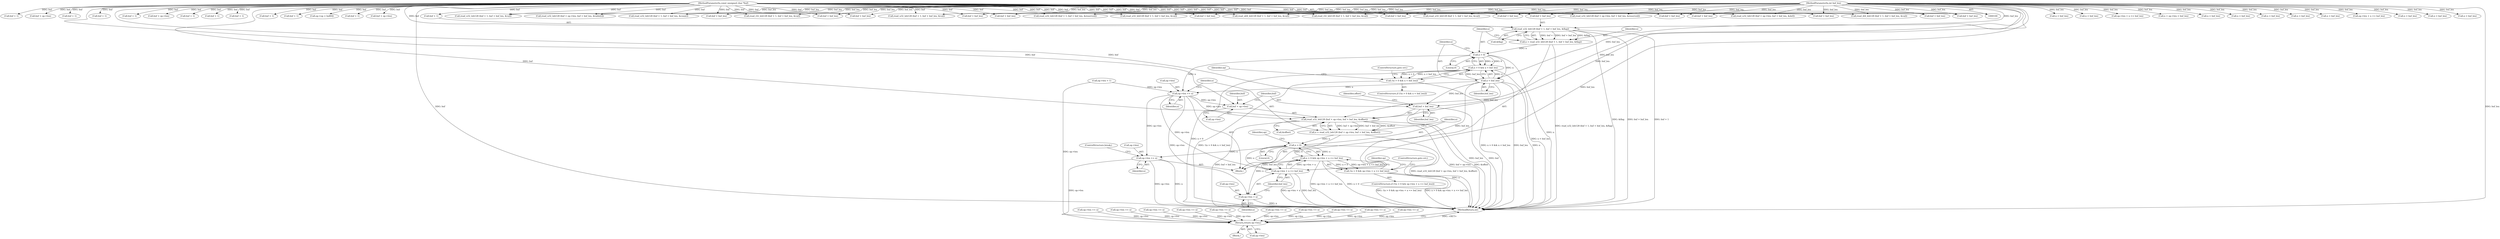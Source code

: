digraph "0_radare2_bd276ef2fd8ac3401e65be7c126a43175ccfbcd7@API" {
"1000800" [label="(Call,read_u32_leb128 (buf + 1, buf + buf_len, &flag))"];
"1000102" [label="(MethodParameterIn,const unsigned char *buf)"];
"1000103" [label="(MethodParameterIn,int buf_len)"];
"1000798" [label="(Call,n = read_u32_leb128 (buf + 1, buf + buf_len, &flag))"];
"1000812" [label="(Call,n > 0)"];
"1000811" [label="(Call,n > 0 && n < buf_len)"];
"1000810" [label="(Call,!(n > 0 && n < buf_len))"];
"1000815" [label="(Call,n < buf_len)"];
"1000819" [label="(Call,op->len += n)"];
"1000826" [label="(Call,read_u32_leb128 (buf + op->len, buf + buf_len, &offset))"];
"1000824" [label="(Call,n = read_u32_leb128 (buf + op->len, buf + buf_len, &offset))"];
"1000840" [label="(Call,n > 0)"];
"1000839" [label="(Call,n > 0 && op->len + n <= buf_len)"];
"1000838" [label="(Call,!(n > 0 && op->len + n <= buf_len))"];
"1000843" [label="(Call,op->len + n <= buf_len)"];
"1000844" [label="(Call,op->len + n)"];
"1000862" [label="(Call,op->len += n)"];
"1001066" [label="(Return,return op->len;)"];
"1000827" [label="(Call,buf + op->len)"];
"1000832" [label="(Call,buf + buf_len)"];
"1000839" [label="(Call,n > 0 && op->len + n <= buf_len)"];
"1000842" [label="(Literal,0)"];
"1000455" [label="(Call,buf + buf_len)"];
"1000853" [label="(Identifier,op)"];
"1000844" [label="(Call,op->len + n)"];
"1001018" [label="(Call,op->len += n)"];
"1000821" [label="(Identifier,op)"];
"1000893" [label="(Call,n < buf_len)"];
"1000818" [label="(ControlStructure,goto err;)"];
"1000103" [label="(MethodParameterIn,int buf_len)"];
"1000647" [label="(Call,buf + 1)"];
"1000993" [label="(Call,read_u32_leb128 (buf + 1, buf + buf_len, &val))"];
"1000837" [label="(ControlStructure,if (!(n > 0 && op->len + n <= buf_len)))"];
"1000759" [label="(Call,op->len += n)"];
"1000963" [label="(Call,buf + buf_len)"];
"1000646" [label="(Call,read_u32_leb128 (buf + 1, buf + buf_len, &val))"];
"1000867" [label="(ControlStructure,break;)"];
"1000307" [label="(Call,n < buf_len)"];
"1000828" [label="(Identifier,buf)"];
"1000817" [label="(Identifier,buf_len)"];
"1000451" [label="(Call,read_u32_leb128 (buf + 1, buf + buf_len, &count))"];
"1000517" [label="(Call,op->len + n <= buf_len)"];
"1000862" [label="(Call,op->len += n)"];
"1000292" [label="(Call,read_i32_leb128 (buf + 1, buf + buf_len, &val))"];
"1000452" [label="(Call,buf + 1)"];
"1000550" [label="(Call,n + op->len < buf_len)"];
"1000848" [label="(Identifier,n)"];
"1000834" [label="(Identifier,buf_len)"];
"1000811" [label="(Call,n > 0 && n < buf_len)"];
"1000813" [label="(Identifier,n)"];
"1000104" [label="(Block,)"];
"1000843" [label="(Call,op->len + n <= buf_len)"];
"1000836" [label="(Identifier,offset)"];
"1000730" [label="(Call,read_u32_leb128 (buf + 1, buf + buf_len, &val))"];
"1000826" [label="(Call,read_u32_leb128 (buf + op->len, buf + buf_len, &offset))"];
"1000745" [label="(Call,n < buf_len)"];
"1000910" [label="(Call,op->len += n)"];
"1000399" [label="(Call,read_u32_leb128 (buf + 1, buf + buf_len, &val))"];
"1000414" [label="(Call,n < buf_len)"];
"1000879" [label="(Call,buf + 1)"];
"1000850" [label="(ControlStructure,goto err;)"];
"1000944" [label="(Call,op->len += n)"];
"1000849" [label="(Identifier,buf_len)"];
"1000734" [label="(Call,buf + buf_len)"];
"1001034" [label="(Call,buf + 1)"];
"1000820" [label="(Call,op->len)"];
"1000672" [label="(Call,read_u32_leb128 (buf + op->len, buf + buf_len, &reserved))"];
"1000110" [label="(Call,op->op = buf[0])"];
"1000827" [label="(Call,buf + op->len)"];
"1000798" [label="(Call,n = read_u32_leb128 (buf + 1, buf + buf_len, &flag))"];
"1000846" [label="(Identifier,op)"];
"1000829" [label="(Call,op->len)"];
"1001086" [label="(MethodReturn,int)"];
"1000400" [label="(Call,buf + 1)"];
"1000102" [label="(MethodParameterIn,const unsigned char *buf)"];
"1000845" [label="(Call,op->len)"];
"1000807" [label="(Call,&flag)"];
"1000863" [label="(Call,op->len)"];
"1000503" [label="(Call,buf + op->len)"];
"1000800" [label="(Call,read_u32_leb128 (buf + 1, buf + buf_len, &flag))"];
"1000814" [label="(Literal,0)"];
"1001066" [label="(Return,return op->len;)"];
"1000382" [label="(Call,op->len += n)"];
"1000940" [label="(Call,n < buf_len)"];
"1000105" [label="(Call,op->len = 1)"];
"1000533" [label="(Call,read_u32_leb128 (buf + op->len, buf + buf_len, &def))"];
"1001048" [label="(Call,n < buf_len)"];
"1000810" [label="(Call,!(n > 0 && n < buf_len))"];
"1000959" [label="(Call,read_i64_leb128 (buf + 1, buf + buf_len, &val))"];
"1000841" [label="(Identifier,n)"];
"1000661" [label="(Call,n < buf_len)"];
"1001067" [label="(Call,op->len)"];
"1000678" [label="(Call,buf + buf_len)"];
"1000838" [label="(Call,!(n > 0 && op->len + n <= buf_len))"];
"1000825" [label="(Identifier,n)"];
"1000866" [label="(Identifier,n)"];
"1000731" [label="(Call,buf + 1)"];
"1000502" [label="(Call,read_u32_leb128 (buf + op->len, buf + buf_len, &table[i]))"];
"1000835" [label="(Call,&offset)"];
"1000832" [label="(Call,buf + buf_len)"];
"1000296" [label="(Call,buf + buf_len)"];
"1000673" [label="(Call,buf + op->len)"];
"1000926" [label="(Call,buf + 1)"];
"1000997" [label="(Call,buf + buf_len)"];
"1000819" [label="(Call,op->len += n)"];
"1000650" [label="(Call,buf + buf_len)"];
"1000824" [label="(Call,n = read_u32_leb128 (buf + op->len, buf + buf_len, &offset))"];
"1000833" [label="(Identifier,buf)"];
"1000978" [label="(Call,op->len += n)"];
"1000994" [label="(Call,buf + 1)"];
"1000816" [label="(Identifier,n)"];
"1000929" [label="(Call,buf + buf_len)"];
"1000878" [label="(Call,read_u32_leb128 (buf + 1, buf + buf_len, &reserved))"];
"1000689" [label="(Call,op->len + n <= buf_len)"];
"1000539" [label="(Call,buf + buf_len)"];
"1000823" [label="(Identifier,n)"];
"1000466" [label="(Call,n < buf_len)"];
"1001033" [label="(Call,read_u64_leb128 (buf + 1, buf + buf_len, &val))"];
"1000809" [label="(ControlStructure,if (!(n > 0 && n < buf_len)))"];
"1000925" [label="(Call,read_i32_leb128 (buf + 1, buf + buf_len, &val))"];
"1000788" [label="(Block,)"];
"1000804" [label="(Call,buf + buf_len)"];
"1000508" [label="(Call,buf + buf_len)"];
"1001037" [label="(Call,buf + buf_len)"];
"1000534" [label="(Call,buf + op->len)"];
"1000960" [label="(Call,buf + 1)"];
"1000801" [label="(Call,buf + 1)"];
"1000815" [label="(Call,n < buf_len)"];
"1000559" [label="(Call,op->len += n)"];
"1000799" [label="(Identifier,n)"];
"1000293" [label="(Call,buf + 1)"];
"1000840" [label="(Call,n > 0)"];
"1000428" [label="(Call,op->len += n)"];
"1000711" [label="(Call,op->len += n)"];
"1000403" [label="(Call,buf + buf_len)"];
"1000974" [label="(Call,n < buf_len)"];
"1001058" [label="(Call,op->len += n)"];
"1000812" [label="(Call,n > 0)"];
"1000882" [label="(Call,buf + buf_len)"];
"1001008" [label="(Call,n < buf_len)"];
"1000800" -> "1000798"  [label="AST: "];
"1000800" -> "1000807"  [label="CFG: "];
"1000801" -> "1000800"  [label="AST: "];
"1000804" -> "1000800"  [label="AST: "];
"1000807" -> "1000800"  [label="AST: "];
"1000798" -> "1000800"  [label="CFG: "];
"1000800" -> "1001086"  [label="DDG: &flag"];
"1000800" -> "1001086"  [label="DDG: buf + buf_len"];
"1000800" -> "1001086"  [label="DDG: buf + 1"];
"1000800" -> "1000798"  [label="DDG: buf + 1"];
"1000800" -> "1000798"  [label="DDG: buf + buf_len"];
"1000800" -> "1000798"  [label="DDG: &flag"];
"1000102" -> "1000800"  [label="DDG: buf"];
"1000103" -> "1000800"  [label="DDG: buf_len"];
"1000102" -> "1000100"  [label="AST: "];
"1000102" -> "1001086"  [label="DDG: buf"];
"1000102" -> "1000110"  [label="DDG: buf"];
"1000102" -> "1000292"  [label="DDG: buf"];
"1000102" -> "1000293"  [label="DDG: buf"];
"1000102" -> "1000296"  [label="DDG: buf"];
"1000102" -> "1000399"  [label="DDG: buf"];
"1000102" -> "1000400"  [label="DDG: buf"];
"1000102" -> "1000403"  [label="DDG: buf"];
"1000102" -> "1000451"  [label="DDG: buf"];
"1000102" -> "1000452"  [label="DDG: buf"];
"1000102" -> "1000455"  [label="DDG: buf"];
"1000102" -> "1000502"  [label="DDG: buf"];
"1000102" -> "1000503"  [label="DDG: buf"];
"1000102" -> "1000508"  [label="DDG: buf"];
"1000102" -> "1000533"  [label="DDG: buf"];
"1000102" -> "1000534"  [label="DDG: buf"];
"1000102" -> "1000539"  [label="DDG: buf"];
"1000102" -> "1000646"  [label="DDG: buf"];
"1000102" -> "1000647"  [label="DDG: buf"];
"1000102" -> "1000650"  [label="DDG: buf"];
"1000102" -> "1000672"  [label="DDG: buf"];
"1000102" -> "1000673"  [label="DDG: buf"];
"1000102" -> "1000678"  [label="DDG: buf"];
"1000102" -> "1000730"  [label="DDG: buf"];
"1000102" -> "1000731"  [label="DDG: buf"];
"1000102" -> "1000734"  [label="DDG: buf"];
"1000102" -> "1000801"  [label="DDG: buf"];
"1000102" -> "1000804"  [label="DDG: buf"];
"1000102" -> "1000826"  [label="DDG: buf"];
"1000102" -> "1000827"  [label="DDG: buf"];
"1000102" -> "1000832"  [label="DDG: buf"];
"1000102" -> "1000878"  [label="DDG: buf"];
"1000102" -> "1000879"  [label="DDG: buf"];
"1000102" -> "1000882"  [label="DDG: buf"];
"1000102" -> "1000925"  [label="DDG: buf"];
"1000102" -> "1000926"  [label="DDG: buf"];
"1000102" -> "1000929"  [label="DDG: buf"];
"1000102" -> "1000959"  [label="DDG: buf"];
"1000102" -> "1000960"  [label="DDG: buf"];
"1000102" -> "1000963"  [label="DDG: buf"];
"1000102" -> "1000993"  [label="DDG: buf"];
"1000102" -> "1000994"  [label="DDG: buf"];
"1000102" -> "1000997"  [label="DDG: buf"];
"1000102" -> "1001033"  [label="DDG: buf"];
"1000102" -> "1001034"  [label="DDG: buf"];
"1000102" -> "1001037"  [label="DDG: buf"];
"1000103" -> "1000100"  [label="AST: "];
"1000103" -> "1001086"  [label="DDG: buf_len"];
"1000103" -> "1000292"  [label="DDG: buf_len"];
"1000103" -> "1000296"  [label="DDG: buf_len"];
"1000103" -> "1000307"  [label="DDG: buf_len"];
"1000103" -> "1000399"  [label="DDG: buf_len"];
"1000103" -> "1000403"  [label="DDG: buf_len"];
"1000103" -> "1000414"  [label="DDG: buf_len"];
"1000103" -> "1000451"  [label="DDG: buf_len"];
"1000103" -> "1000455"  [label="DDG: buf_len"];
"1000103" -> "1000466"  [label="DDG: buf_len"];
"1000103" -> "1000502"  [label="DDG: buf_len"];
"1000103" -> "1000508"  [label="DDG: buf_len"];
"1000103" -> "1000517"  [label="DDG: buf_len"];
"1000103" -> "1000533"  [label="DDG: buf_len"];
"1000103" -> "1000539"  [label="DDG: buf_len"];
"1000103" -> "1000550"  [label="DDG: buf_len"];
"1000103" -> "1000646"  [label="DDG: buf_len"];
"1000103" -> "1000650"  [label="DDG: buf_len"];
"1000103" -> "1000661"  [label="DDG: buf_len"];
"1000103" -> "1000672"  [label="DDG: buf_len"];
"1000103" -> "1000678"  [label="DDG: buf_len"];
"1000103" -> "1000689"  [label="DDG: buf_len"];
"1000103" -> "1000730"  [label="DDG: buf_len"];
"1000103" -> "1000734"  [label="DDG: buf_len"];
"1000103" -> "1000745"  [label="DDG: buf_len"];
"1000103" -> "1000804"  [label="DDG: buf_len"];
"1000103" -> "1000815"  [label="DDG: buf_len"];
"1000103" -> "1000826"  [label="DDG: buf_len"];
"1000103" -> "1000832"  [label="DDG: buf_len"];
"1000103" -> "1000843"  [label="DDG: buf_len"];
"1000103" -> "1000878"  [label="DDG: buf_len"];
"1000103" -> "1000882"  [label="DDG: buf_len"];
"1000103" -> "1000893"  [label="DDG: buf_len"];
"1000103" -> "1000925"  [label="DDG: buf_len"];
"1000103" -> "1000929"  [label="DDG: buf_len"];
"1000103" -> "1000940"  [label="DDG: buf_len"];
"1000103" -> "1000959"  [label="DDG: buf_len"];
"1000103" -> "1000963"  [label="DDG: buf_len"];
"1000103" -> "1000974"  [label="DDG: buf_len"];
"1000103" -> "1000993"  [label="DDG: buf_len"];
"1000103" -> "1000997"  [label="DDG: buf_len"];
"1000103" -> "1001008"  [label="DDG: buf_len"];
"1000103" -> "1001033"  [label="DDG: buf_len"];
"1000103" -> "1001037"  [label="DDG: buf_len"];
"1000103" -> "1001048"  [label="DDG: buf_len"];
"1000798" -> "1000788"  [label="AST: "];
"1000799" -> "1000798"  [label="AST: "];
"1000813" -> "1000798"  [label="CFG: "];
"1000798" -> "1001086"  [label="DDG: read_u32_leb128 (buf + 1, buf + buf_len, &flag)"];
"1000798" -> "1000812"  [label="DDG: n"];
"1000812" -> "1000811"  [label="AST: "];
"1000812" -> "1000814"  [label="CFG: "];
"1000813" -> "1000812"  [label="AST: "];
"1000814" -> "1000812"  [label="AST: "];
"1000816" -> "1000812"  [label="CFG: "];
"1000811" -> "1000812"  [label="CFG: "];
"1000812" -> "1001086"  [label="DDG: n"];
"1000812" -> "1000811"  [label="DDG: n"];
"1000812" -> "1000811"  [label="DDG: 0"];
"1000812" -> "1000815"  [label="DDG: n"];
"1000812" -> "1000819"  [label="DDG: n"];
"1000811" -> "1000810"  [label="AST: "];
"1000811" -> "1000815"  [label="CFG: "];
"1000815" -> "1000811"  [label="AST: "];
"1000810" -> "1000811"  [label="CFG: "];
"1000811" -> "1001086"  [label="DDG: n < buf_len"];
"1000811" -> "1001086"  [label="DDG: n > 0"];
"1000811" -> "1000810"  [label="DDG: n > 0"];
"1000811" -> "1000810"  [label="DDG: n < buf_len"];
"1000815" -> "1000811"  [label="DDG: n"];
"1000815" -> "1000811"  [label="DDG: buf_len"];
"1000810" -> "1000809"  [label="AST: "];
"1000818" -> "1000810"  [label="CFG: "];
"1000821" -> "1000810"  [label="CFG: "];
"1000810" -> "1001086"  [label="DDG: !(n > 0 && n < buf_len)"];
"1000810" -> "1001086"  [label="DDG: n > 0 && n < buf_len"];
"1000815" -> "1000817"  [label="CFG: "];
"1000816" -> "1000815"  [label="AST: "];
"1000817" -> "1000815"  [label="AST: "];
"1000815" -> "1001086"  [label="DDG: n"];
"1000815" -> "1001086"  [label="DDG: buf_len"];
"1000815" -> "1000819"  [label="DDG: n"];
"1000815" -> "1000826"  [label="DDG: buf_len"];
"1000815" -> "1000832"  [label="DDG: buf_len"];
"1000815" -> "1000843"  [label="DDG: buf_len"];
"1000819" -> "1000788"  [label="AST: "];
"1000819" -> "1000823"  [label="CFG: "];
"1000820" -> "1000819"  [label="AST: "];
"1000823" -> "1000819"  [label="AST: "];
"1000825" -> "1000819"  [label="CFG: "];
"1000105" -> "1000819"  [label="DDG: op->len"];
"1000819" -> "1000826"  [label="DDG: op->len"];
"1000819" -> "1000827"  [label="DDG: op->len"];
"1000819" -> "1000843"  [label="DDG: op->len"];
"1000819" -> "1000844"  [label="DDG: op->len"];
"1000819" -> "1000862"  [label="DDG: op->len"];
"1000826" -> "1000824"  [label="AST: "];
"1000826" -> "1000835"  [label="CFG: "];
"1000827" -> "1000826"  [label="AST: "];
"1000832" -> "1000826"  [label="AST: "];
"1000835" -> "1000826"  [label="AST: "];
"1000824" -> "1000826"  [label="CFG: "];
"1000826" -> "1001086"  [label="DDG: buf + op->len"];
"1000826" -> "1001086"  [label="DDG: &offset"];
"1000826" -> "1001086"  [label="DDG: buf + buf_len"];
"1000826" -> "1000824"  [label="DDG: buf + op->len"];
"1000826" -> "1000824"  [label="DDG: buf + buf_len"];
"1000826" -> "1000824"  [label="DDG: &offset"];
"1000824" -> "1000788"  [label="AST: "];
"1000825" -> "1000824"  [label="AST: "];
"1000841" -> "1000824"  [label="CFG: "];
"1000824" -> "1001086"  [label="DDG: read_u32_leb128 (buf + op->len, buf + buf_len, &offset)"];
"1000824" -> "1000840"  [label="DDG: n"];
"1000840" -> "1000839"  [label="AST: "];
"1000840" -> "1000842"  [label="CFG: "];
"1000841" -> "1000840"  [label="AST: "];
"1000842" -> "1000840"  [label="AST: "];
"1000846" -> "1000840"  [label="CFG: "];
"1000839" -> "1000840"  [label="CFG: "];
"1000840" -> "1001086"  [label="DDG: n"];
"1000840" -> "1000839"  [label="DDG: n"];
"1000840" -> "1000839"  [label="DDG: 0"];
"1000840" -> "1000843"  [label="DDG: n"];
"1000840" -> "1000844"  [label="DDG: n"];
"1000840" -> "1000862"  [label="DDG: n"];
"1000839" -> "1000838"  [label="AST: "];
"1000839" -> "1000843"  [label="CFG: "];
"1000843" -> "1000839"  [label="AST: "];
"1000838" -> "1000839"  [label="CFG: "];
"1000839" -> "1001086"  [label="DDG: op->len + n <= buf_len"];
"1000839" -> "1001086"  [label="DDG: n > 0"];
"1000839" -> "1000838"  [label="DDG: n > 0"];
"1000839" -> "1000838"  [label="DDG: op->len + n <= buf_len"];
"1000843" -> "1000839"  [label="DDG: op->len + n"];
"1000843" -> "1000839"  [label="DDG: buf_len"];
"1000838" -> "1000837"  [label="AST: "];
"1000850" -> "1000838"  [label="CFG: "];
"1000853" -> "1000838"  [label="CFG: "];
"1000838" -> "1001086"  [label="DDG: !(n > 0 && op->len + n <= buf_len)"];
"1000838" -> "1001086"  [label="DDG: n > 0 && op->len + n <= buf_len"];
"1000843" -> "1000849"  [label="CFG: "];
"1000844" -> "1000843"  [label="AST: "];
"1000849" -> "1000843"  [label="AST: "];
"1000843" -> "1001086"  [label="DDG: buf_len"];
"1000843" -> "1001086"  [label="DDG: op->len + n"];
"1000844" -> "1000848"  [label="CFG: "];
"1000845" -> "1000844"  [label="AST: "];
"1000848" -> "1000844"  [label="AST: "];
"1000849" -> "1000844"  [label="CFG: "];
"1000844" -> "1001086"  [label="DDG: n"];
"1000862" -> "1000788"  [label="AST: "];
"1000862" -> "1000866"  [label="CFG: "];
"1000863" -> "1000862"  [label="AST: "];
"1000866" -> "1000862"  [label="AST: "];
"1000867" -> "1000862"  [label="CFG: "];
"1000862" -> "1001086"  [label="DDG: n"];
"1000862" -> "1001086"  [label="DDG: op->len"];
"1000862" -> "1001066"  [label="DDG: op->len"];
"1001066" -> "1000104"  [label="AST: "];
"1001066" -> "1001067"  [label="CFG: "];
"1001067" -> "1001066"  [label="AST: "];
"1001086" -> "1001066"  [label="CFG: "];
"1001066" -> "1001086"  [label="DDG: <RET>"];
"1000559" -> "1001066"  [label="DDG: op->len"];
"1000382" -> "1001066"  [label="DDG: op->len"];
"1000711" -> "1001066"  [label="DDG: op->len"];
"1000910" -> "1001066"  [label="DDG: op->len"];
"1000978" -> "1001066"  [label="DDG: op->len"];
"1000759" -> "1001066"  [label="DDG: op->len"];
"1001018" -> "1001066"  [label="DDG: op->len"];
"1000944" -> "1001066"  [label="DDG: op->len"];
"1001058" -> "1001066"  [label="DDG: op->len"];
"1000428" -> "1001066"  [label="DDG: op->len"];
"1000105" -> "1001066"  [label="DDG: op->len"];
"1000827" -> "1000829"  [label="CFG: "];
"1000828" -> "1000827"  [label="AST: "];
"1000829" -> "1000827"  [label="AST: "];
"1000833" -> "1000827"  [label="CFG: "];
"1000832" -> "1000834"  [label="CFG: "];
"1000833" -> "1000832"  [label="AST: "];
"1000834" -> "1000832"  [label="AST: "];
"1000836" -> "1000832"  [label="CFG: "];
"1000832" -> "1001086"  [label="DDG: buf_len"];
"1000832" -> "1001086"  [label="DDG: buf"];
}

